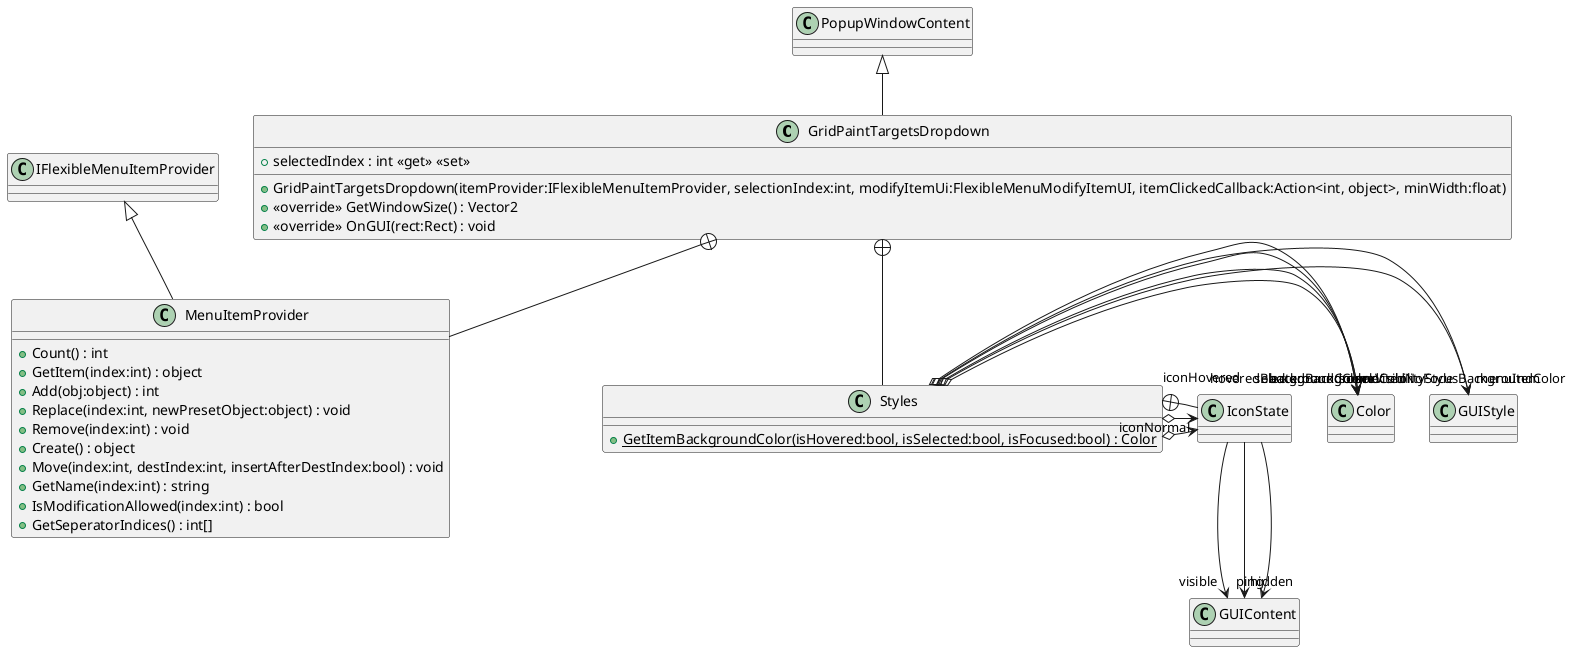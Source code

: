 @startuml
class GridPaintTargetsDropdown {
    + selectedIndex : int <<get>> <<set>>
    + GridPaintTargetsDropdown(itemProvider:IFlexibleMenuItemProvider, selectionIndex:int, modifyItemUi:FlexibleMenuModifyItemUI, itemClickedCallback:Action<int, object>, minWidth:float)
    + <<override>> GetWindowSize() : Vector2
    + <<override>> OnGUI(rect:Rect) : void
}
class Styles {
    + {static} GetItemBackgroundColor(isHovered:bool, isSelected:bool, isFocused:bool) : Color
}
class MenuItemProvider {
    + Count() : int
    + GetItem(index:int) : object
    + Add(obj:object) : int
    + Replace(index:int, newPresetObject:object) : void
    + Remove(index:int) : void
    + Create() : object
    + Move(index:int, destIndex:int, insertAfterDestIndex:bool) : void
    + GetName(index:int) : string
    + IsModificationAllowed(index:int) : bool
    + GetSeperatorIndices() : int[]
}
class IconState {
}
PopupWindowContent <|-- GridPaintTargetsDropdown
GridPaintTargetsDropdown +-- Styles
Styles o-> "menuItem" GUIStyle
Styles o-> "backgroundColor" Color
Styles o-> "hoveredBackgroundColor" Color
Styles o-> "selectedBackgroundColor" Color
Styles o-> "selectedNoFocusBackgroundColor" Color
Styles o-> "sceneVisibilityStyle" GUIStyle
Styles o-> "iconNormal" IconState
Styles o-> "iconHovered" IconState
GridPaintTargetsDropdown +-- MenuItemProvider
IFlexibleMenuItemProvider <|-- MenuItemProvider
Styles +-- IconState
IconState --> "visible" GUIContent
IconState --> "hidden" GUIContent
IconState --> "ping" GUIContent
@enduml
